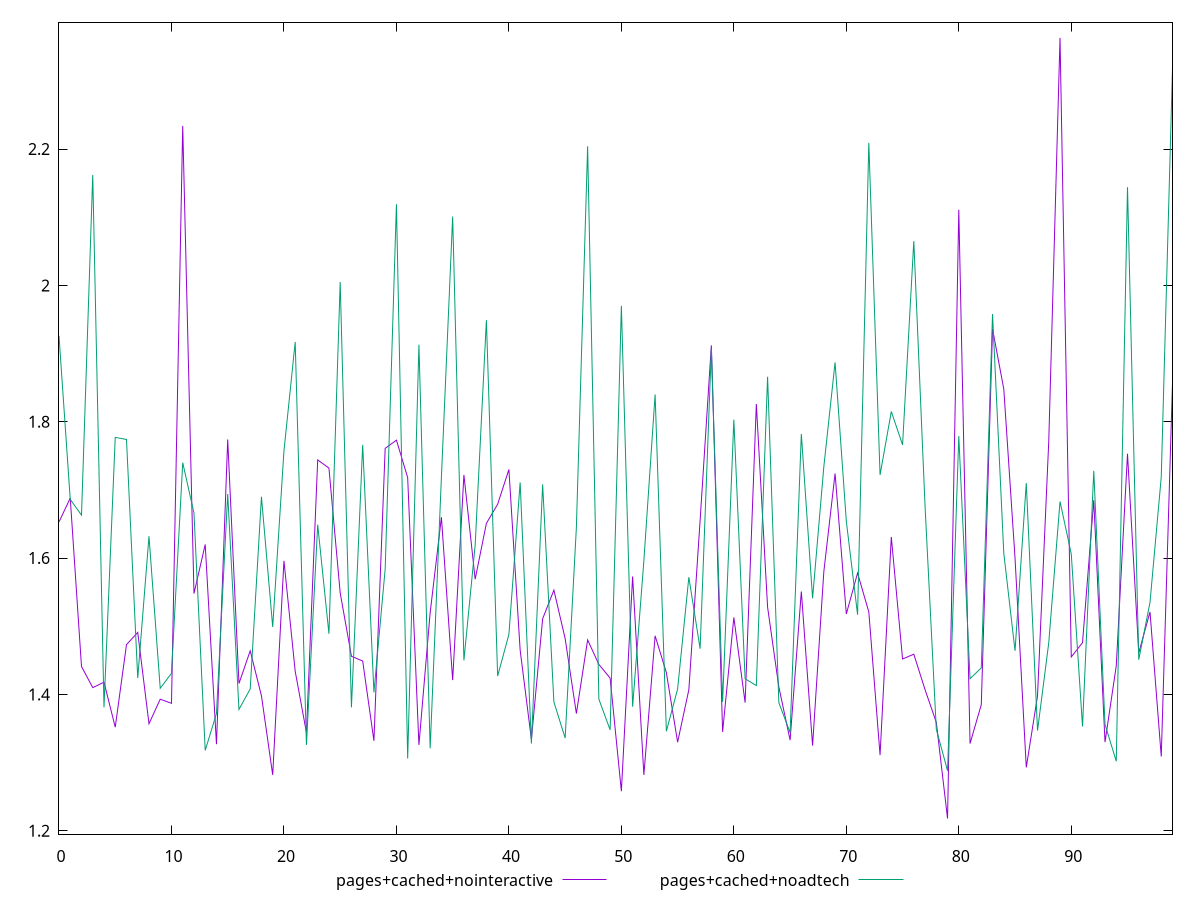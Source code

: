 reset

$pagesCachedNointeractive <<EOF
0 1.653
1 1.688
2 1.441
3 1.4100000000000001
4 1.418
5 1.3519999999999999
6 1.473
7 1.4909999999999999
8 1.3570000000000002
9 1.393
10 1.387
11 2.234
12 1.548
13 1.62
14 1.327
15 1.774
16 1.416
17 1.464
18 1.3980000000000001
19 1.282
20 1.596
21 1.434
22 1.3439999999999999
23 1.7440000000000002
24 1.732
25 1.549
26 1.456
27 1.449
28 1.332
29 1.7610000000000001
30 1.773
31 1.718
32 1.326
33 1.52
34 1.6600000000000001
35 1.421
36 1.7219999999999998
37 1.569
38 1.6510000000000002
39 1.679
40 1.73
41 1.4649999999999999
42 1.334
43 1.5110000000000001
44 1.553
45 1.4820000000000002
46 1.3719999999999999
47 1.48
48 1.444
49 1.424
50 1.258
51 1.573
52 1.282
53 1.486
54 1.432
55 1.33
56 1.407
57 1.655
58 1.912
59 1.345
60 1.5130000000000001
61 1.388
62 1.826
63 1.528
64 1.411
65 1.333
66 1.5510000000000002
67 1.3250000000000002
68 1.58
69 1.7240000000000002
70 1.5180000000000002
71 1.578
72 1.521
73 1.311
74 1.6310000000000002
75 1.452
76 1.459
77 1.407
78 1.359
79 1.218
80 2.111
81 1.3279999999999998
82 1.3850000000000002
83 1.936
84 1.848
85 1.6
86 1.293
87 1.3980000000000001
88 1.772
89 2.363
90 1.455
91 1.476
92 1.685
93 1.33
94 1.4420000000000002
95 1.7530000000000001
96 1.461
97 1.521
98 1.309
99 1.857
EOF

$pagesCachedNoadtech <<EOF
0 1.9259999999999997
1 1.686
2 1.663
3 2.162
4 1.381
5 1.7770000000000001
6 1.774
7 1.424
8 1.6320000000000001
9 1.409
10 1.431
11 1.74
12 1.6660000000000001
13 1.318
14 1.3719999999999999
15 1.6940000000000002
16 1.3780000000000001
17 1.4080000000000001
18 1.6899999999999997
19 1.4989999999999999
20 1.757
21 1.9169999999999998
22 1.3259999999999998
23 1.649
24 1.489
25 2.0050000000000003
26 1.3809999999999998
27 1.766
28 1.403
29 1.5839999999999999
30 2.119
31 1.3059999999999998
32 1.9130000000000003
33 1.321
34 1.7189999999999999
35 2.101
36 1.45
37 1.619
38 1.949
39 1.427
40 1.488
41 1.711
42 1.3279999999999998
43 1.7079999999999997
44 1.389
45 1.3359999999999999
46 1.645
47 2.204
48 1.393
49 1.3479999999999999
50 1.9700000000000002
51 1.3820000000000001
52 1.596
53 1.8400000000000003
54 1.3459999999999999
55 1.408
56 1.5719999999999998
57 1.467
58 1.9070000000000003
59 1.389
60 1.8030000000000002
61 1.423
62 1.413
63 1.866
64 1.388
65 1.344
66 1.782
67 1.541
68 1.7339999999999998
69 1.8869999999999998
70 1.6540000000000001
71 1.5170000000000001
72 2.209
73 1.7219999999999998
74 1.815
75 1.7659999999999998
76 2.065
77 1.676
78 1.349
79 1.288
80 1.779
81 1.423
82 1.439
83 1.9580000000000002
84 1.6070000000000002
85 1.464
86 1.71
87 1.347
88 1.476
89 1.6829999999999998
90 1.6059999999999999
91 1.353
92 1.7280000000000002
93 1.3559999999999999
94 1.3019999999999998
95 2.144
96 1.451
97 1.535
98 1.719
99 2.319
EOF

set key outside below
set xrange [0:99]
set yrange [1.1951:2.3859]
set trange [1.1951:2.3859]
set terminal svg size 640, 520 enhanced background rgb 'white'
set output "report_00008_2021-01-22T20:58:29.167/server-response-time/comparison/line/3_vs_4.svg"

plot $pagesCachedNointeractive title "pages+cached+nointeractive" with line, \
     $pagesCachedNoadtech title "pages+cached+noadtech" with line

reset
